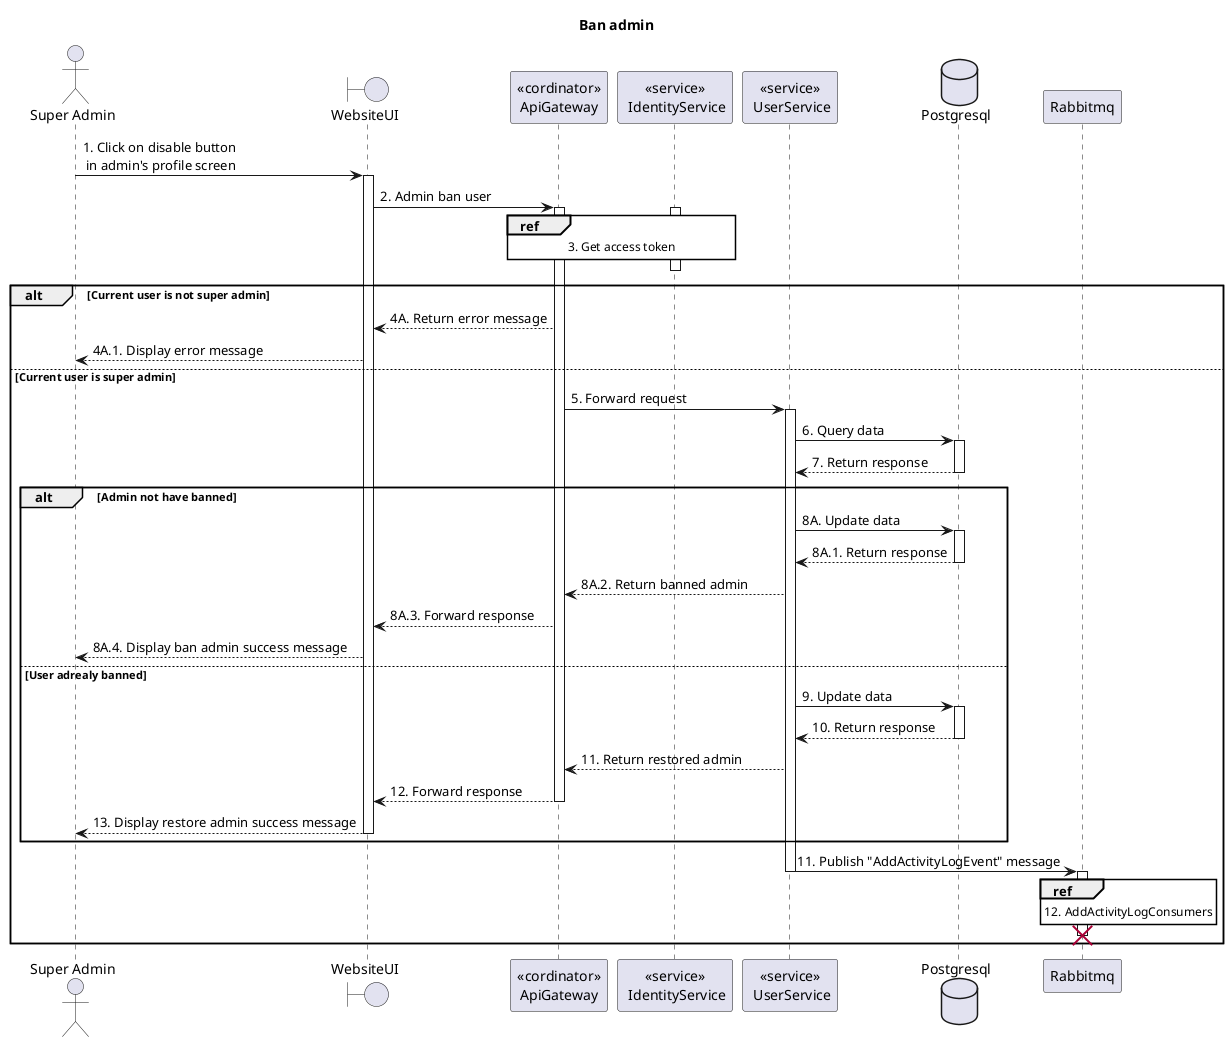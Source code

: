 @startuml Sequence
title "Ban admin"

' Style section
<style>
  sequenceDiagram {
    reference {
      BackGroundColor white
    }
}
</style>

actor "Super Admin" as SuperAdmin
boundary WebsiteUI
participant "<<cordinator>>\nApiGateway" as ApiGateway
participant "<<service>>\n IdentityService" as IdentityService
participant "<<service>>\n UserService" as UserService
database Postgresql

SuperAdmin -> WebsiteUI ++: 1. Click on disable button \n in admin's profile screen
WebsiteUI -> ApiGateway ++: 2. Admin ban user

activate IdentityService
ref over ApiGateway, IdentityService: 3. Get access token
ApiGateway -[hidden]-> IdentityService
deactivate IdentityService

alt Current user is not super admin
    WebsiteUI <-- ApiGateway: 4A. Return error message
    SuperAdmin <-- WebsiteUI: 4A.1. Display error message
else Current user is super admin
    ApiGateway -> UserService ++: 5. Forward request
    UserService -> Postgresql++: 6. Query data
    UserService <-- Postgresql--: 7. Return response
    alt Admin not have banned
      UserService -> Postgresql++: 8A. Update data
      UserService <-- Postgresql--: 8A.1. Return response
      ApiGateway <-- UserService: 8A.2. Return banned admin
      WebsiteUI <-- ApiGateway: 8A.3. Forward response
      SuperAdmin <-- WebsiteUI: 8A.4. Display ban admin success message
    else User adrealy banned
      UserService -> Postgresql++: 9. Update data
      UserService <-- Postgresql--: 10. Return response
      ApiGateway <-- UserService: 11. Return restored admin
      WebsiteUI <-- ApiGateway--: 12. Forward response
      SuperAdmin <-- WebsiteUI--: 13. Display restore admin success message
    end 
    UserService -> Rabbitmq: 11. Publish "AddActivityLogEvent" message 
    deactivate UserService
    activate Rabbitmq
    ref over Rabbitmq: 12. AddActivityLogConsumers
    Rabbitmq -[hidden]> 
    destroy Rabbitmq
end alt
@enduml